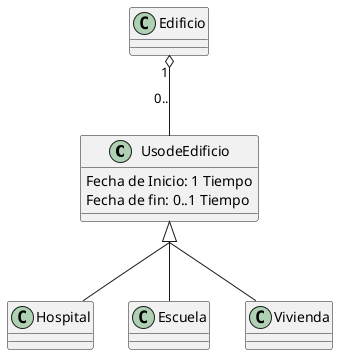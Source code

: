 @startuml
skinparam groupInheritance 2
class UsodeEdificio{
 Fecha de Inicio: 1 Tiempo
 Fecha de fin: 0..1 Tiempo
}
class Edificio{}
class Hospital{}
class Escuela{}
class Vivienda{}

UsodeEdificio <|-- Hospital
UsodeEdificio <|-- Escuela
UsodeEdificio <|-- Vivienda
Edificio"1" o-- "0.."UsodeEdificio

@enduml